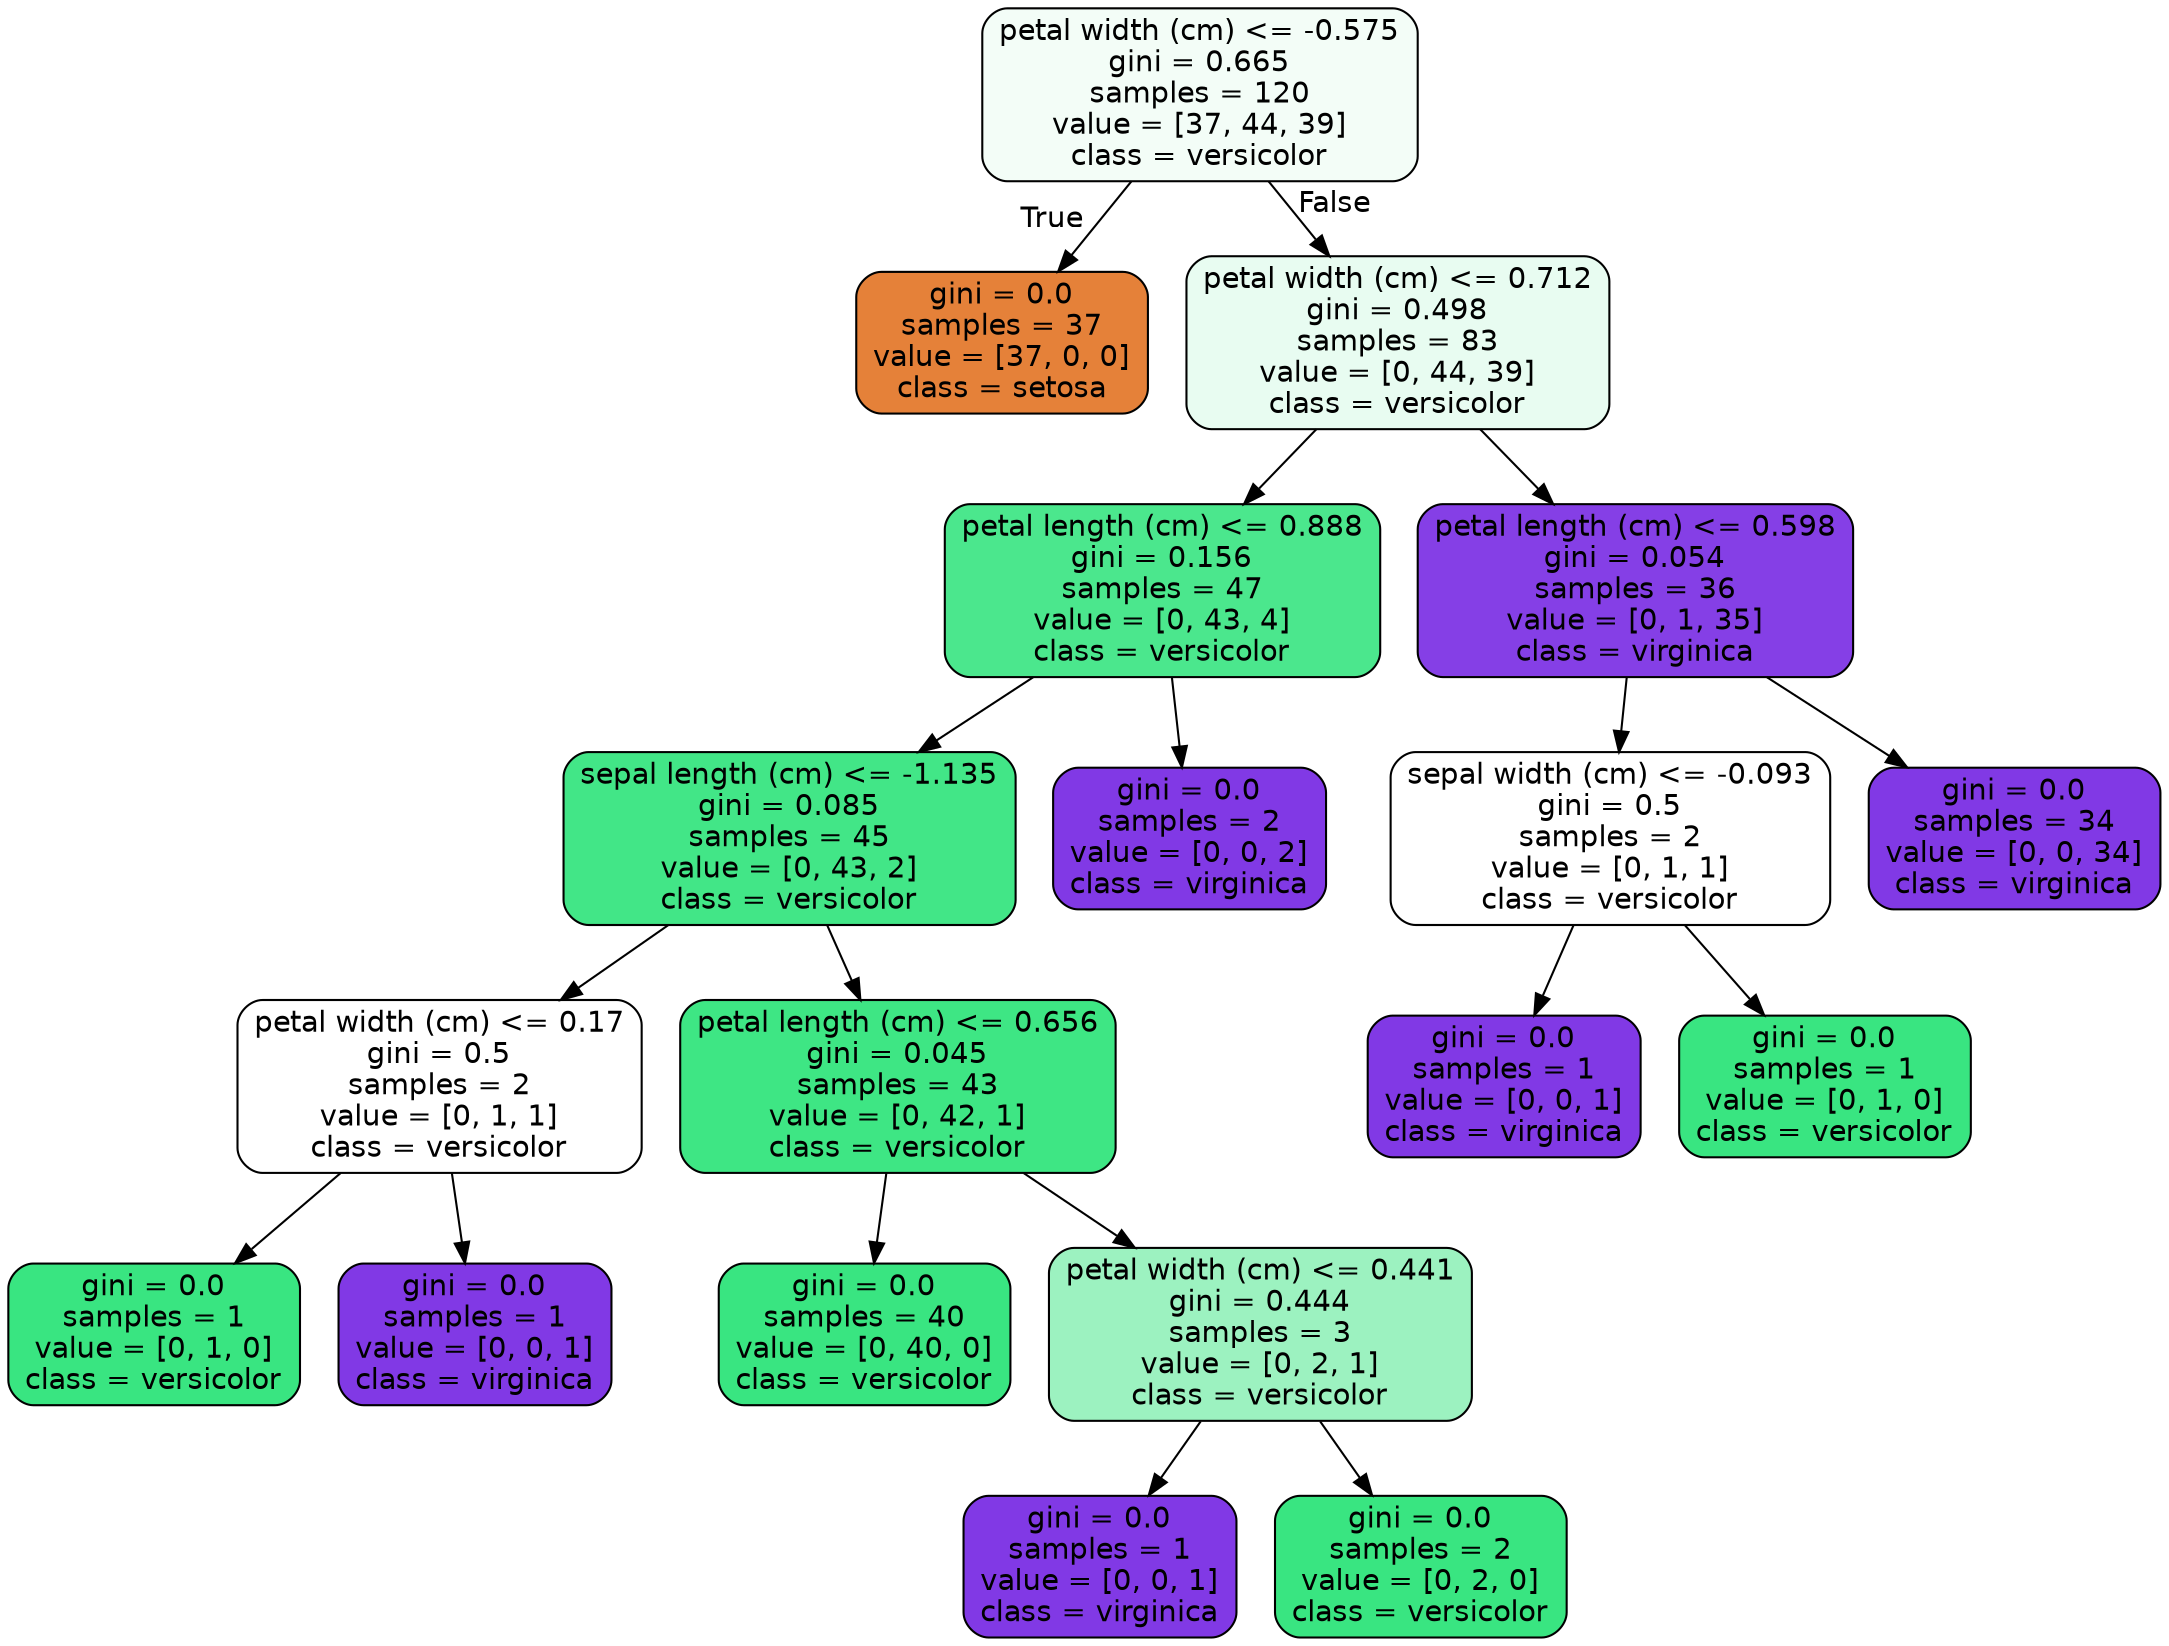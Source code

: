 digraph Tree {
node [shape=box, style="filled, rounded", color="black", fontname=helvetica] ;
edge [fontname=helvetica] ;
0 [label="petal width (cm) <= -0.575\ngini = 0.665\nsamples = 120\nvalue = [37, 44, 39]\nclass = versicolor", fillcolor="#f3fdf7"] ;
1 [label="gini = 0.0\nsamples = 37\nvalue = [37, 0, 0]\nclass = setosa", fillcolor="#e58139"] ;
0 -> 1 [labeldistance=2.5, labelangle=45, headlabel="True"] ;
2 [label="petal width (cm) <= 0.712\ngini = 0.498\nsamples = 83\nvalue = [0, 44, 39]\nclass = versicolor", fillcolor="#e8fcf1"] ;
0 -> 2 [labeldistance=2.5, labelangle=-45, headlabel="False"] ;
3 [label="petal length (cm) <= 0.888\ngini = 0.156\nsamples = 47\nvalue = [0, 43, 4]\nclass = versicolor", fillcolor="#4be78d"] ;
2 -> 3 ;
4 [label="sepal length (cm) <= -1.135\ngini = 0.085\nsamples = 45\nvalue = [0, 43, 2]\nclass = versicolor", fillcolor="#42e687"] ;
3 -> 4 ;
5 [label="petal width (cm) <= 0.17\ngini = 0.5\nsamples = 2\nvalue = [0, 1, 1]\nclass = versicolor", fillcolor="#ffffff"] ;
4 -> 5 ;
6 [label="gini = 0.0\nsamples = 1\nvalue = [0, 1, 0]\nclass = versicolor", fillcolor="#39e581"] ;
5 -> 6 ;
7 [label="gini = 0.0\nsamples = 1\nvalue = [0, 0, 1]\nclass = virginica", fillcolor="#8139e5"] ;
5 -> 7 ;
8 [label="petal length (cm) <= 0.656\ngini = 0.045\nsamples = 43\nvalue = [0, 42, 1]\nclass = versicolor", fillcolor="#3ee684"] ;
4 -> 8 ;
9 [label="gini = 0.0\nsamples = 40\nvalue = [0, 40, 0]\nclass = versicolor", fillcolor="#39e581"] ;
8 -> 9 ;
10 [label="petal width (cm) <= 0.441\ngini = 0.444\nsamples = 3\nvalue = [0, 2, 1]\nclass = versicolor", fillcolor="#9cf2c0"] ;
8 -> 10 ;
11 [label="gini = 0.0\nsamples = 1\nvalue = [0, 0, 1]\nclass = virginica", fillcolor="#8139e5"] ;
10 -> 11 ;
12 [label="gini = 0.0\nsamples = 2\nvalue = [0, 2, 0]\nclass = versicolor", fillcolor="#39e581"] ;
10 -> 12 ;
13 [label="gini = 0.0\nsamples = 2\nvalue = [0, 0, 2]\nclass = virginica", fillcolor="#8139e5"] ;
3 -> 13 ;
14 [label="petal length (cm) <= 0.598\ngini = 0.054\nsamples = 36\nvalue = [0, 1, 35]\nclass = virginica", fillcolor="#853fe6"] ;
2 -> 14 ;
15 [label="sepal width (cm) <= -0.093\ngini = 0.5\nsamples = 2\nvalue = [0, 1, 1]\nclass = versicolor", fillcolor="#ffffff"] ;
14 -> 15 ;
16 [label="gini = 0.0\nsamples = 1\nvalue = [0, 0, 1]\nclass = virginica", fillcolor="#8139e5"] ;
15 -> 16 ;
17 [label="gini = 0.0\nsamples = 1\nvalue = [0, 1, 0]\nclass = versicolor", fillcolor="#39e581"] ;
15 -> 17 ;
18 [label="gini = 0.0\nsamples = 34\nvalue = [0, 0, 34]\nclass = virginica", fillcolor="#8139e5"] ;
14 -> 18 ;
}